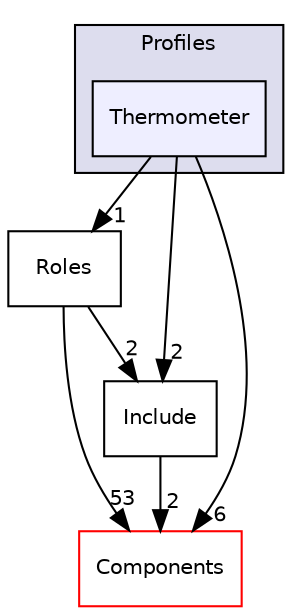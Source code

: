 digraph "C:/Work.git/ble/BLE-CC254x-1.4.0/Projects/ble/Profiles/Thermometer" {
  compound=true
  node [ fontsize="10", fontname="Helvetica"];
  edge [ labelfontsize="10", labelfontname="Helvetica"];
  subgraph clusterdir_bbf25acfb389de4a0b62fe1493a77c04 {
    graph [ bgcolor="#ddddee", pencolor="black", label="Profiles" fontname="Helvetica", fontsize="10", URL="dir_bbf25acfb389de4a0b62fe1493a77c04.html"]
  dir_0338deeaee73d493fc524a99baf3f3b7 [shape=box, label="Thermometer", style="filled", fillcolor="#eeeeff", pencolor="black", URL="dir_0338deeaee73d493fc524a99baf3f3b7.html"];
  }
  dir_49436763fc2de32fb8e3094108c8b49a [shape=box label="Roles" URL="dir_49436763fc2de32fb8e3094108c8b49a.html"];
  dir_7a2b63247ca617f0e1ef727740be8a23 [shape=box label="Components" fillcolor="white" style="filled" color="red" URL="dir_7a2b63247ca617f0e1ef727740be8a23.html"];
  dir_c92cc19f0c851bfd7369f25eb8781a13 [shape=box label="Include" URL="dir_c92cc19f0c851bfd7369f25eb8781a13.html"];
  dir_49436763fc2de32fb8e3094108c8b49a->dir_7a2b63247ca617f0e1ef727740be8a23 [headlabel="53", labeldistance=1.5 headhref="dir_000092_000001.html"];
  dir_49436763fc2de32fb8e3094108c8b49a->dir_c92cc19f0c851bfd7369f25eb8781a13 [headlabel="2", labeldistance=1.5 headhref="dir_000092_000069.html"];
  dir_0338deeaee73d493fc524a99baf3f3b7->dir_49436763fc2de32fb8e3094108c8b49a [headlabel="1", labeldistance=1.5 headhref="dir_000097_000092.html"];
  dir_0338deeaee73d493fc524a99baf3f3b7->dir_7a2b63247ca617f0e1ef727740be8a23 [headlabel="6", labeldistance=1.5 headhref="dir_000097_000001.html"];
  dir_0338deeaee73d493fc524a99baf3f3b7->dir_c92cc19f0c851bfd7369f25eb8781a13 [headlabel="2", labeldistance=1.5 headhref="dir_000097_000069.html"];
  dir_c92cc19f0c851bfd7369f25eb8781a13->dir_7a2b63247ca617f0e1ef727740be8a23 [headlabel="2", labeldistance=1.5 headhref="dir_000069_000001.html"];
}
